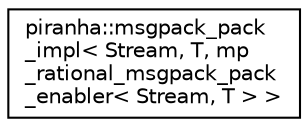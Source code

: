digraph "Graphical Class Hierarchy"
{
  edge [fontname="Helvetica",fontsize="10",labelfontname="Helvetica",labelfontsize="10"];
  node [fontname="Helvetica",fontsize="10",shape=record];
  rankdir="LR";
  Node0 [label="piranha::msgpack_pack\l_impl\< Stream, T, mp\l_rational_msgpack_pack\l_enabler\< Stream, T \> \>",height=0.2,width=0.4,color="black", fillcolor="white", style="filled",URL="$structpiranha_1_1msgpack__pack__impl_3_01_stream_00_01_t_00_01mp__rational__msgpack__pack__enable5bc18291d928f4a2bf41be440821d97.html",tooltip="Specialisation of piranha::msgpack_pack() for piranha::mp_rational. "];
}
